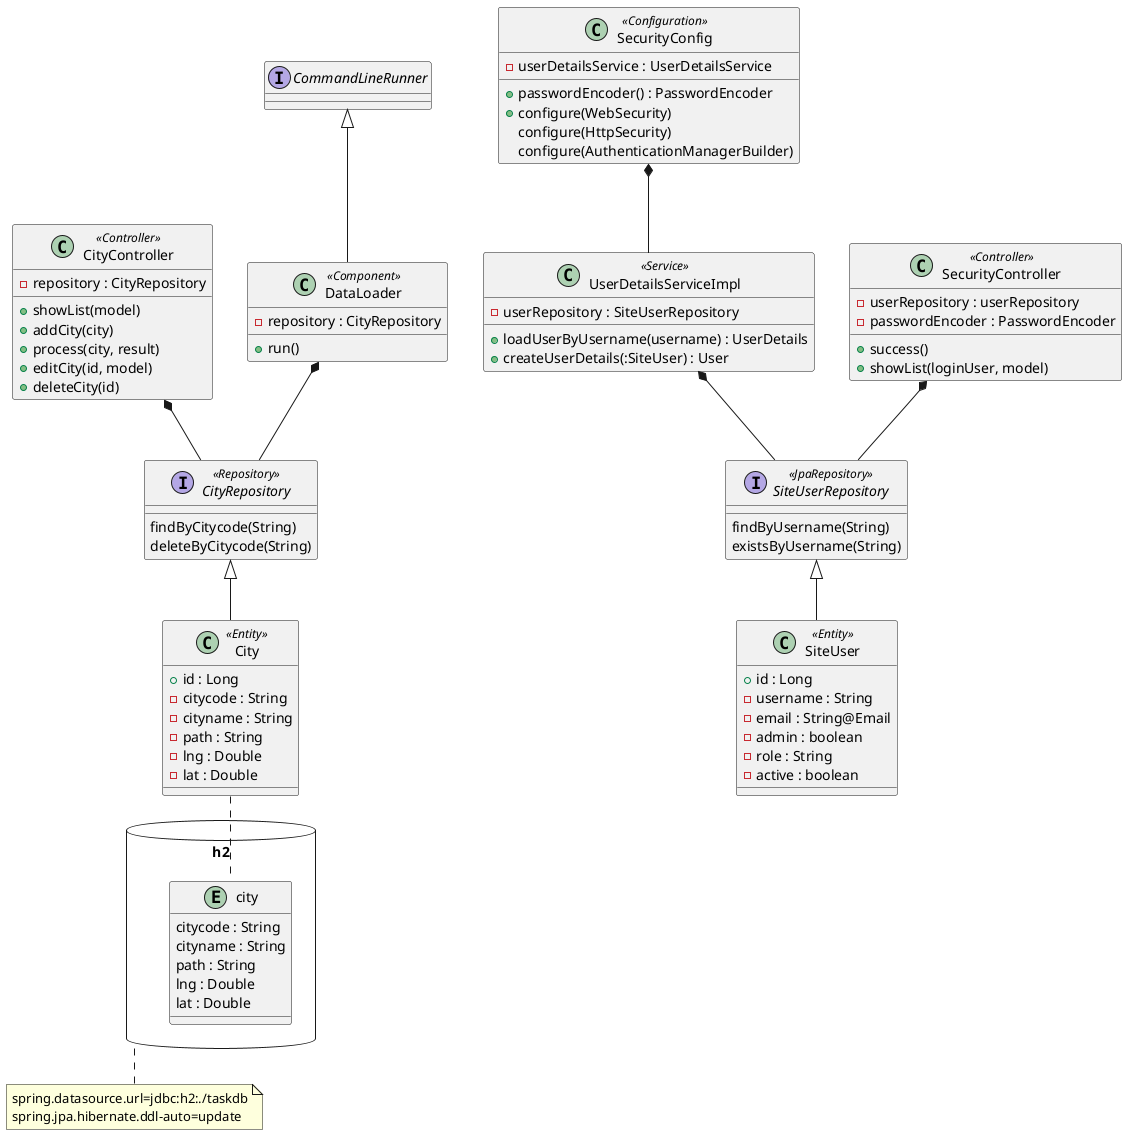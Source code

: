 @startuml

database "h2" as db {
	entity city {
		citycode : String
		cityname : String
		path : String
		lng : Double
		lat : Double
	}
}
note bottom of db : spring.datasource.url=jdbc:h2:./taskdb\nspring.jpa.hibernate.ddl-auto=update

class SecurityConfig <<Configuration>> {
	- userDetailsService : UserDetailsService
	+ passwordEncoder() : PasswordEncoder
	+ configure(WebSecurity)
	configure(HttpSecurity)
	configure(AuthenticationManagerBuilder)
}

class UserDetailsServiceImpl <<Service>> {
  - userRepository : SiteUserRepository
  + loadUserByUsername(username) : UserDetails
  + createUserDetails(:SiteUser) : User
}

class SecurityController <<Controller>> {
  - userRepository : userRepository
  - passwordEncoder : PasswordEncoder
  + success()
  + showList(loginUser, model)
}

class SiteUser <<Entity>> {
  + id : Long
  - username : String
  - email : String@Email
  - admin : boolean
  - role : String
  - active : boolean
}

interface SiteUserRepository <<JpaRepository>> {
	findByUsername(String)
	existsByUsername(String)
}
SecurityConfig *-- UserDetailsServiceImpl
UserDetailsServiceImpl *-- SiteUserRepository
SecurityController *-- SiteUserRepository
SiteUserRepository <|-- SiteUser

class City <<Entity>> {
  + id : Long
  - citycode : String
  - cityname : String
  - path : String
  - lng : Double
  - lat : Double
}
City .. city

interface CityRepository <<Repository>> {
	findByCitycode(String)
	deleteByCitycode(String)
}

class CityController <<Controller>> {
  - repository : CityRepository
  + showList(model)
  + addCity(city)
  + process(city, result)
  + editCity(id, model)
  + deleteCity(id)
}

interface CommandLineRunner

class DataLoader <<Component>> {
  - repository : CityRepository
  + run()
}

CityRepository <|-- City
DataLoader *-- CityRepository
CommandLineRunner <|-- DataLoader

CityController *-- CityRepository
@enduml

